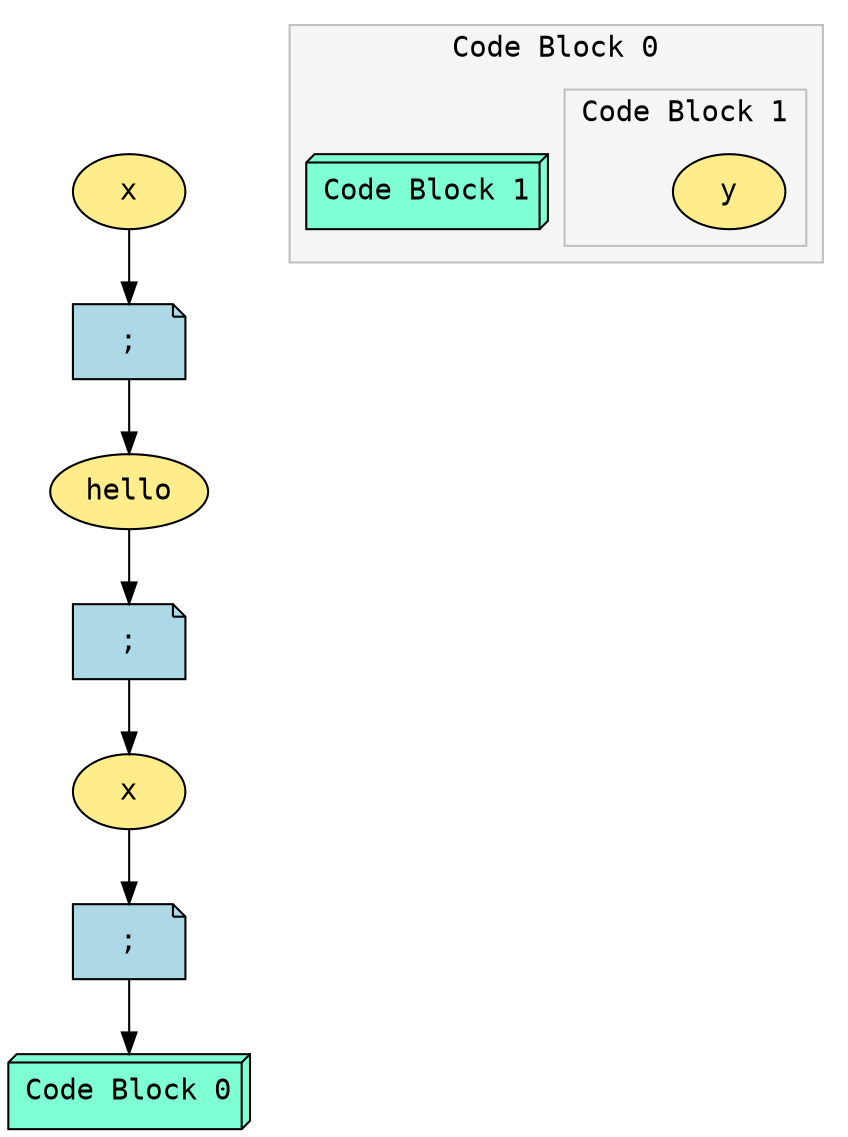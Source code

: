 digraph AST {
  splines=ortho;
  nodesep=0.8;
  ranksep=0.5;
  node [fontname="Courier"];
  Expr_0 [shape=ellipse style=filled fillcolor=lightgoldenrod1 fontname="Courier" label="x"];
  Expr_1 [shape=note style=filled fillcolor=lightblue fontname="Courier" label=";"];
  Expr_0 -> Expr_1;
  Expr_2 [shape=ellipse style=filled fillcolor=lightgoldenrod1 fontname="Courier" label="hello"];
  Expr_1 -> Expr_2;
  Expr_3 [shape=note style=filled fillcolor=lightblue fontname="Courier" label=";"];
  Expr_2 -> Expr_3;
  Expr_4 [shape=ellipse style=filled fillcolor=lightgoldenrod1 fontname="Courier" label="x"];
  Expr_3 -> Expr_4;
  Expr_5 [shape=note style=filled fillcolor=lightblue fontname="Courier" label=";"];
  Expr_4 -> Expr_5;
  subgraph cluster_7 {
    label="Code Block 0";
    style=filled;
    color=gray;
    fillcolor=whitesmoke;
    fontname="Courier";
  subgraph cluster_9 {
    label="Code Block 1";
    style=filled;
    color=gray;
    fillcolor=whitesmoke;
    fontname="Courier";
  Expr_10 [shape=ellipse style=filled fillcolor=lightgoldenrod1 fontname="Courier" label="y"];
  }
  Expr_9 [shape=box3d style=filled fillcolor=aquamarine fontname="Courier" label="Code Block 1"];
  }
  Expr_7 [shape=box3d style=filled fillcolor=aquamarine fontname="Courier" label="Code Block 0"];
  Expr_5 -> Expr_7;
}
